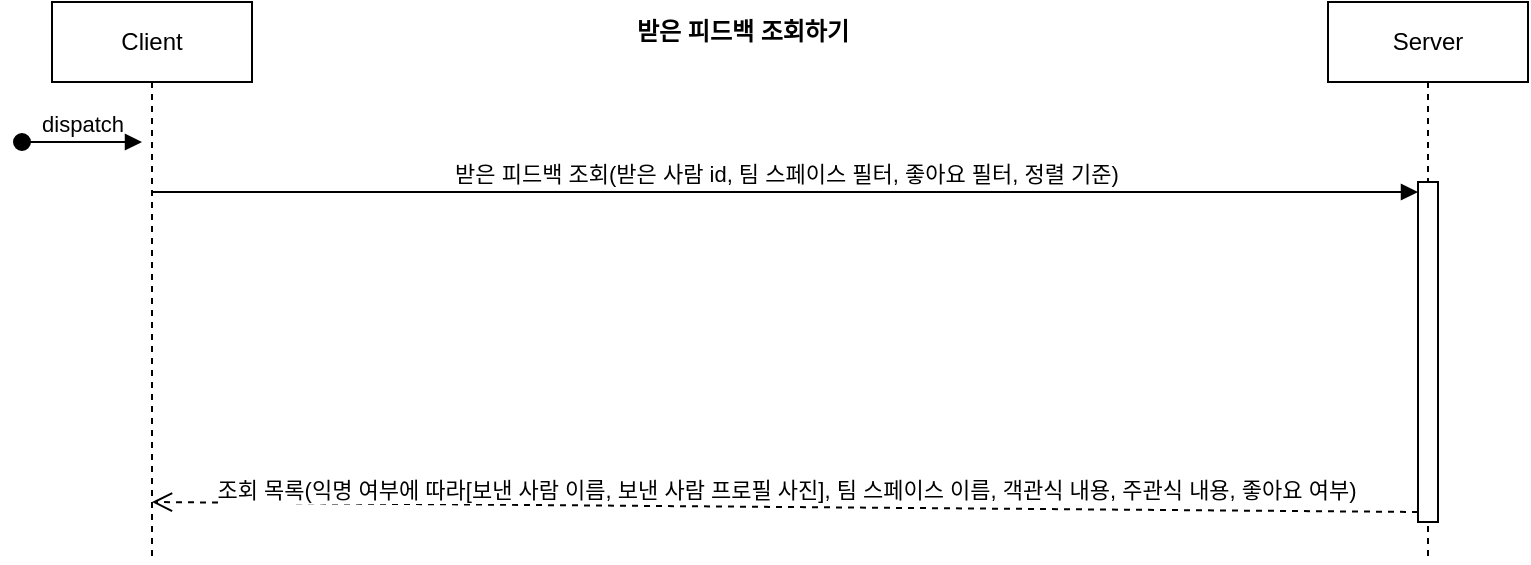<mxfile version="26.0.7" pages="12">
  <diagram name="받은 피드백 조회하기" id="2YBvvXClWsGukQMizWep">
    <mxGraphModel dx="1413" dy="1015" grid="1" gridSize="10" guides="1" tooltips="1" connect="1" arrows="1" fold="1" page="1" pageScale="1" pageWidth="850" pageHeight="1100" math="0" shadow="0">
      <root>
        <mxCell id="0" />
        <mxCell id="1" parent="0" />
        <mxCell id="aM9ryv3xv72pqoxQDRHE-1" value="Client" style="shape=umlLifeline;perimeter=lifelinePerimeter;whiteSpace=wrap;html=1;container=0;dropTarget=0;collapsible=0;recursiveResize=0;outlineConnect=0;portConstraint=eastwest;newEdgeStyle={&quot;edgeStyle&quot;:&quot;elbowEdgeStyle&quot;,&quot;elbow&quot;:&quot;vertical&quot;,&quot;curved&quot;:0,&quot;rounded&quot;:0};" parent="1" vertex="1">
          <mxGeometry x="40" y="40" width="100" height="280" as="geometry" />
        </mxCell>
        <mxCell id="aM9ryv3xv72pqoxQDRHE-3" value="dispatch" style="html=1;verticalAlign=bottom;startArrow=oval;endArrow=block;startSize=8;edgeStyle=elbowEdgeStyle;elbow=vertical;curved=0;rounded=0;" parent="aM9ryv3xv72pqoxQDRHE-1" edge="1">
          <mxGeometry relative="1" as="geometry">
            <mxPoint x="-15" y="70" as="sourcePoint" />
            <mxPoint x="45" y="70" as="targetPoint" />
          </mxGeometry>
        </mxCell>
        <mxCell id="aM9ryv3xv72pqoxQDRHE-5" value="Server" style="shape=umlLifeline;perimeter=lifelinePerimeter;whiteSpace=wrap;html=1;container=0;dropTarget=0;collapsible=0;recursiveResize=0;outlineConnect=0;portConstraint=eastwest;newEdgeStyle={&quot;edgeStyle&quot;:&quot;elbowEdgeStyle&quot;,&quot;elbow&quot;:&quot;vertical&quot;,&quot;curved&quot;:0,&quot;rounded&quot;:0};" parent="1" vertex="1">
          <mxGeometry x="678" y="40" width="100" height="280" as="geometry" />
        </mxCell>
        <mxCell id="s-9JvTO0UeIPesGZr4ma-1" value="" style="html=1;points=[[0,0,0,0,5],[0,1,0,0,-5],[1,0,0,0,5],[1,1,0,0,-5]];perimeter=orthogonalPerimeter;outlineConnect=0;targetShapes=umlLifeline;portConstraint=eastwest;newEdgeStyle={&quot;curved&quot;:0,&quot;rounded&quot;:0};" parent="aM9ryv3xv72pqoxQDRHE-5" vertex="1">
          <mxGeometry x="45" y="90" width="10" height="170" as="geometry" />
        </mxCell>
        <mxCell id="s-9JvTO0UeIPesGZr4ma-2" value="받은 피드백 조회(받은 사람 id, 팀 스페이스 필터, 좋아요 필터, 정렬 기준)" style="html=1;verticalAlign=bottom;endArrow=block;curved=0;rounded=0;entryX=0;entryY=0;entryDx=0;entryDy=5;" parent="1" target="s-9JvTO0UeIPesGZr4ma-1" edge="1">
          <mxGeometry relative="1" as="geometry">
            <mxPoint x="90" y="135" as="sourcePoint" />
          </mxGeometry>
        </mxCell>
        <mxCell id="s-9JvTO0UeIPesGZr4ma-3" value="조회 목록(익명 여부에 따라[보낸 사람 이름, 보낸 사람 프로필 사진], 팀 스페이스 이름, 객관식 내용, 주관식 내용, 좋아요 여부)" style="html=1;verticalAlign=bottom;endArrow=open;dashed=1;endSize=8;curved=0;rounded=0;exitX=0;exitY=1;exitDx=0;exitDy=-5;" parent="1" source="s-9JvTO0UeIPesGZr4ma-1" edge="1">
          <mxGeometry relative="1" as="geometry">
            <mxPoint x="90" y="290" as="targetPoint" />
            <Array as="points">
              <mxPoint x="90" y="290" />
            </Array>
          </mxGeometry>
        </mxCell>
        <mxCell id="lcf-EK3ZAOv7RCgoDrcX-2" value="&lt;b&gt;받은 피드백 조회하기&lt;/b&gt;" style="text;html=1;align=center;verticalAlign=middle;resizable=0;points=[];autosize=1;strokeColor=none;fillColor=none;" parent="1" vertex="1">
          <mxGeometry x="325" y="40" width="120" height="30" as="geometry" />
        </mxCell>
      </root>
    </mxGraphModel>
  </diagram>
  <diagram id="Kp5R_LXOT8-5ZwDLZzYL" name="보낸 피드백 조회하기">
    <mxGraphModel dx="1413" dy="1015" grid="1" gridSize="10" guides="1" tooltips="1" connect="1" arrows="1" fold="1" page="1" pageScale="1" pageWidth="827" pageHeight="1169" math="0" shadow="0">
      <root>
        <mxCell id="0" />
        <mxCell id="1" parent="0" />
        <mxCell id="dkmC50aeuiwO-QU_w2Op-1" value="Client" style="shape=umlLifeline;perimeter=lifelinePerimeter;whiteSpace=wrap;html=1;container=0;dropTarget=0;collapsible=0;recursiveResize=0;outlineConnect=0;portConstraint=eastwest;newEdgeStyle={&quot;edgeStyle&quot;:&quot;elbowEdgeStyle&quot;,&quot;elbow&quot;:&quot;vertical&quot;,&quot;curved&quot;:0,&quot;rounded&quot;:0};" vertex="1" parent="1">
          <mxGeometry x="300" y="140" width="100" height="280" as="geometry" />
        </mxCell>
        <mxCell id="dkmC50aeuiwO-QU_w2Op-2" value="dispatch" style="html=1;verticalAlign=bottom;startArrow=oval;endArrow=block;startSize=8;edgeStyle=elbowEdgeStyle;elbow=vertical;curved=0;rounded=0;" edge="1" parent="dkmC50aeuiwO-QU_w2Op-1">
          <mxGeometry relative="1" as="geometry">
            <mxPoint x="-15" y="70" as="sourcePoint" />
            <mxPoint x="45" y="70" as="targetPoint" />
          </mxGeometry>
        </mxCell>
        <mxCell id="dkmC50aeuiwO-QU_w2Op-3" value="Server" style="shape=umlLifeline;perimeter=lifelinePerimeter;whiteSpace=wrap;html=1;container=0;dropTarget=0;collapsible=0;recursiveResize=0;outlineConnect=0;portConstraint=eastwest;newEdgeStyle={&quot;edgeStyle&quot;:&quot;elbowEdgeStyle&quot;,&quot;elbow&quot;:&quot;vertical&quot;,&quot;curved&quot;:0,&quot;rounded&quot;:0};" vertex="1" parent="1">
          <mxGeometry x="938" y="140" width="100" height="280" as="geometry" />
        </mxCell>
        <mxCell id="dkmC50aeuiwO-QU_w2Op-4" value="" style="html=1;points=[[0,0,0,0,5],[0,1,0,0,-5],[1,0,0,0,5],[1,1,0,0,-5]];perimeter=orthogonalPerimeter;outlineConnect=0;targetShapes=umlLifeline;portConstraint=eastwest;newEdgeStyle={&quot;curved&quot;:0,&quot;rounded&quot;:0};" vertex="1" parent="dkmC50aeuiwO-QU_w2Op-3">
          <mxGeometry x="45" y="90" width="10" height="170" as="geometry" />
        </mxCell>
        <mxCell id="dkmC50aeuiwO-QU_w2Op-5" value="보낸 피드백 조회(보낸 사람 id, 팀 스페이스 필터, 정렬 기준)" style="html=1;verticalAlign=bottom;endArrow=block;curved=0;rounded=0;entryX=0;entryY=0;entryDx=0;entryDy=5;" edge="1" parent="1" target="dkmC50aeuiwO-QU_w2Op-4">
          <mxGeometry relative="1" as="geometry">
            <mxPoint x="350" y="235" as="sourcePoint" />
          </mxGeometry>
        </mxCell>
        <mxCell id="dkmC50aeuiwO-QU_w2Op-6" value="조회 목록(받은 사람 이름, 받은 사람 프로필 사진, 팀 스페이스 이름, 객관식 내용, 주관식 내용, 좋아요 여부, 익명 여부)" style="html=1;verticalAlign=bottom;endArrow=open;dashed=1;endSize=8;curved=0;rounded=0;exitX=0;exitY=1;exitDx=0;exitDy=-5;" edge="1" parent="1" source="dkmC50aeuiwO-QU_w2Op-4">
          <mxGeometry relative="1" as="geometry">
            <mxPoint x="350" y="390" as="targetPoint" />
            <Array as="points">
              <mxPoint x="350" y="390" />
            </Array>
          </mxGeometry>
        </mxCell>
        <mxCell id="dkmC50aeuiwO-QU_w2Op-7" value="&lt;b&gt;보낸 피드백 조회하기&lt;/b&gt;" style="text;html=1;align=center;verticalAlign=middle;resizable=0;points=[];autosize=1;strokeColor=none;fillColor=none;" vertex="1" parent="1">
          <mxGeometry x="586" y="140" width="120" height="30" as="geometry" />
        </mxCell>
      </root>
    </mxGraphModel>
  </diagram>
  <diagram id="Vw_HuNbZzEUWXS8rF-7q" name="수시 피드백 보내기">
    <mxGraphModel dx="1413" dy="1015" grid="1" gridSize="10" guides="1" tooltips="1" connect="1" arrows="1" fold="1" page="1" pageScale="1" pageWidth="827" pageHeight="1169" math="0" shadow="0">
      <root>
        <mxCell id="0" />
        <mxCell id="1" parent="0" />
        <mxCell id="MOzmviFzJnh4Iqiewz44-1" value="Client" style="shape=umlLifeline;perimeter=lifelinePerimeter;whiteSpace=wrap;html=1;container=0;dropTarget=0;collapsible=0;recursiveResize=0;outlineConnect=0;portConstraint=eastwest;newEdgeStyle={&quot;edgeStyle&quot;:&quot;elbowEdgeStyle&quot;,&quot;elbow&quot;:&quot;vertical&quot;,&quot;curved&quot;:0,&quot;rounded&quot;:0};" vertex="1" parent="1">
          <mxGeometry x="380" y="260" width="100" height="280" as="geometry" />
        </mxCell>
        <mxCell id="MOzmviFzJnh4Iqiewz44-2" value="dispatch" style="html=1;verticalAlign=bottom;startArrow=oval;endArrow=block;startSize=8;edgeStyle=elbowEdgeStyle;elbow=vertical;curved=0;rounded=0;" edge="1" parent="MOzmviFzJnh4Iqiewz44-1">
          <mxGeometry relative="1" as="geometry">
            <mxPoint x="-15" y="70" as="sourcePoint" />
            <mxPoint x="45" y="70" as="targetPoint" />
          </mxGeometry>
        </mxCell>
        <mxCell id="MOzmviFzJnh4Iqiewz44-3" value="Server" style="shape=umlLifeline;perimeter=lifelinePerimeter;whiteSpace=wrap;html=1;container=0;dropTarget=0;collapsible=0;recursiveResize=0;outlineConnect=0;portConstraint=eastwest;newEdgeStyle={&quot;edgeStyle&quot;:&quot;elbowEdgeStyle&quot;,&quot;elbow&quot;:&quot;vertical&quot;,&quot;curved&quot;:0,&quot;rounded&quot;:0};" vertex="1" parent="1">
          <mxGeometry x="980" y="260" width="100" height="280" as="geometry" />
        </mxCell>
        <mxCell id="MOzmviFzJnh4Iqiewz44-4" value="" style="html=1;points=[[0,0,0,0,5],[0,1,0,0,-5],[1,0,0,0,5],[1,1,0,0,-5]];perimeter=orthogonalPerimeter;outlineConnect=0;targetShapes=umlLifeline;portConstraint=eastwest;newEdgeStyle={&quot;curved&quot;:0,&quot;rounded&quot;:0};" vertex="1" parent="MOzmviFzJnh4Iqiewz44-3">
          <mxGeometry x="45" y="90" width="10" height="170" as="geometry" />
        </mxCell>
        <mxCell id="MOzmviFzJnh4Iqiewz44-5" value="피드백 방향에 따른&amp;nbsp;&lt;div&gt;객관식 유효성 검증&lt;/div&gt;" style="html=1;align=left;spacingLeft=2;endArrow=block;rounded=0;edgeStyle=orthogonalEdgeStyle;curved=0;rounded=0;" edge="1" parent="MOzmviFzJnh4Iqiewz44-3">
          <mxGeometry relative="1" as="geometry">
            <mxPoint x="50" y="110" as="sourcePoint" />
            <Array as="points">
              <mxPoint x="80" y="140" />
            </Array>
            <mxPoint x="55" y="140.0" as="targetPoint" />
          </mxGeometry>
        </mxCell>
        <mxCell id="MOzmviFzJnh4Iqiewz44-6" value="수시 피드백 보내기(받는 사람 ID, 팀 스페이스 ID, 피드백 방향, 객관식 내용, 주관식 내용, 익명 여부 )" style="html=1;verticalAlign=bottom;endArrow=block;curved=0;rounded=0;entryX=0;entryY=0;entryDx=0;entryDy=5;" edge="1" parent="1" target="MOzmviFzJnh4Iqiewz44-4">
          <mxGeometry relative="1" as="geometry">
            <mxPoint x="430" y="355" as="sourcePoint" />
          </mxGeometry>
        </mxCell>
        <mxCell id="MOzmviFzJnh4Iqiewz44-7" value="완료 여부 반환" style="html=1;verticalAlign=bottom;endArrow=open;dashed=1;endSize=8;curved=0;rounded=0;exitX=0;exitY=1;exitDx=0;exitDy=-5;" edge="1" parent="1" source="MOzmviFzJnh4Iqiewz44-4">
          <mxGeometry relative="1" as="geometry">
            <mxPoint x="430" y="510" as="targetPoint" />
            <Array as="points">
              <mxPoint x="430" y="510" />
            </Array>
          </mxGeometry>
        </mxCell>
        <mxCell id="MOzmviFzJnh4Iqiewz44-8" value="&#39;피드백 생성&#39; 이벤트 발행" style="html=1;verticalAlign=bottom;endArrow=open;curved=0;rounded=0;endFill=0;" edge="1" parent="1" source="MOzmviFzJnh4Iqiewz44-4">
          <mxGeometry width="80" relative="1" as="geometry">
            <mxPoint x="1050" y="490" as="sourcePoint" />
            <mxPoint x="1170" y="490" as="targetPoint" />
          </mxGeometry>
        </mxCell>
        <mxCell id="MOzmviFzJnh4Iqiewz44-9" value="&lt;b&gt;수시 피드백 보내기&lt;/b&gt;" style="text;html=1;align=center;verticalAlign=middle;resizable=0;points=[];autosize=1;strokeColor=none;fillColor=none;" vertex="1" parent="1">
          <mxGeometry x="670" y="260" width="110" height="30" as="geometry" />
        </mxCell>
      </root>
    </mxGraphModel>
  </diagram>
  <diagram id="t0Bgt9Zdm48LsBPRDMPG" name="정기 피드백 건너뛰기">
    <mxGraphModel dx="1413" dy="1015" grid="1" gridSize="10" guides="1" tooltips="1" connect="1" arrows="1" fold="1" page="1" pageScale="1" pageWidth="827" pageHeight="1169" math="0" shadow="0">
      <root>
        <mxCell id="0" />
        <mxCell id="1" parent="0" />
        <mxCell id="KNi__RMbyHBlT5ikfDXt-1" value="Client" style="shape=umlLifeline;perimeter=lifelinePerimeter;whiteSpace=wrap;html=1;container=0;dropTarget=0;collapsible=0;recursiveResize=0;outlineConnect=0;portConstraint=eastwest;newEdgeStyle={&quot;edgeStyle&quot;:&quot;elbowEdgeStyle&quot;,&quot;elbow&quot;:&quot;vertical&quot;,&quot;curved&quot;:0,&quot;rounded&quot;:0};" vertex="1" parent="1">
          <mxGeometry x="460" y="290" width="100" height="280" as="geometry" />
        </mxCell>
        <mxCell id="KNi__RMbyHBlT5ikfDXt-2" value="dispatch" style="html=1;verticalAlign=bottom;startArrow=oval;endArrow=block;startSize=8;edgeStyle=elbowEdgeStyle;elbow=vertical;curved=0;rounded=0;" edge="1" parent="KNi__RMbyHBlT5ikfDXt-1">
          <mxGeometry relative="1" as="geometry">
            <mxPoint x="-15" y="70" as="sourcePoint" />
            <mxPoint x="45" y="70" as="targetPoint" />
          </mxGeometry>
        </mxCell>
        <mxCell id="KNi__RMbyHBlT5ikfDXt-3" value="Server" style="shape=umlLifeline;perimeter=lifelinePerimeter;whiteSpace=wrap;html=1;container=0;dropTarget=0;collapsible=0;recursiveResize=0;outlineConnect=0;portConstraint=eastwest;newEdgeStyle={&quot;edgeStyle&quot;:&quot;elbowEdgeStyle&quot;,&quot;elbow&quot;:&quot;vertical&quot;,&quot;curved&quot;:0,&quot;rounded&quot;:0};" vertex="1" parent="1">
          <mxGeometry x="1060" y="290" width="100" height="280" as="geometry" />
        </mxCell>
        <mxCell id="KNi__RMbyHBlT5ikfDXt-4" value="" style="html=1;points=[[0,0,0,0,5],[0,1,0,0,-5],[1,0,0,0,5],[1,1,0,0,-5]];perimeter=orthogonalPerimeter;outlineConnect=0;targetShapes=umlLifeline;portConstraint=eastwest;newEdgeStyle={&quot;curved&quot;:0,&quot;rounded&quot;:0};" vertex="1" parent="KNi__RMbyHBlT5ikfDXt-3">
          <mxGeometry x="45" y="90" width="10" height="170" as="geometry" />
        </mxCell>
        <mxCell id="KNi__RMbyHBlT5ikfDXt-5" value="정기 피드백 건너뛰기(일정 ID)" style="html=1;verticalAlign=bottom;endArrow=block;curved=0;rounded=0;entryX=0;entryY=0;entryDx=0;entryDy=5;" edge="1" parent="1" target="KNi__RMbyHBlT5ikfDXt-4">
          <mxGeometry relative="1" as="geometry">
            <mxPoint x="510" y="385" as="sourcePoint" />
          </mxGeometry>
        </mxCell>
        <mxCell id="KNi__RMbyHBlT5ikfDXt-6" value="피드백 건너뛰기 결과 반환" style="html=1;verticalAlign=bottom;endArrow=open;dashed=1;endSize=8;curved=0;rounded=0;exitX=0;exitY=1;exitDx=0;exitDy=-5;" edge="1" parent="1" source="KNi__RMbyHBlT5ikfDXt-4">
          <mxGeometry relative="1" as="geometry">
            <mxPoint x="510" y="540" as="targetPoint" />
            <Array as="points">
              <mxPoint x="510" y="540" />
            </Array>
          </mxGeometry>
        </mxCell>
        <mxCell id="KNi__RMbyHBlT5ikfDXt-7" value="&lt;b&gt;정기 피드백 건너뛰기&lt;/b&gt;" style="text;html=1;align=center;verticalAlign=middle;resizable=0;points=[];autosize=1;strokeColor=none;fillColor=none;" vertex="1" parent="1">
          <mxGeometry x="745" y="290" width="120" height="30" as="geometry" />
        </mxCell>
      </root>
    </mxGraphModel>
  </diagram>
  <diagram id="VulN-yhPXSYKGdvZ1mZQ" name="정기 피드백 미완료 팀원 조회하기">
    <mxGraphModel dx="1413" dy="1015" grid="1" gridSize="10" guides="1" tooltips="1" connect="1" arrows="1" fold="1" page="1" pageScale="1" pageWidth="827" pageHeight="1169" math="0" shadow="0">
      <root>
        <mxCell id="0" />
        <mxCell id="1" parent="0" />
        <mxCell id="L7PThfKvN5xsNRosawcn-1" value="Client" style="shape=umlLifeline;perimeter=lifelinePerimeter;whiteSpace=wrap;html=1;container=0;dropTarget=0;collapsible=0;recursiveResize=0;outlineConnect=0;portConstraint=eastwest;newEdgeStyle={&quot;edgeStyle&quot;:&quot;elbowEdgeStyle&quot;,&quot;elbow&quot;:&quot;vertical&quot;,&quot;curved&quot;:0,&quot;rounded&quot;:0};" vertex="1" parent="1">
          <mxGeometry x="490" y="370" width="100" height="280" as="geometry" />
        </mxCell>
        <mxCell id="L7PThfKvN5xsNRosawcn-2" value="dispatch" style="html=1;verticalAlign=bottom;startArrow=oval;endArrow=block;startSize=8;edgeStyle=elbowEdgeStyle;elbow=vertical;curved=0;rounded=0;" edge="1" parent="L7PThfKvN5xsNRosawcn-1">
          <mxGeometry relative="1" as="geometry">
            <mxPoint x="-15" y="70" as="sourcePoint" />
            <mxPoint x="45" y="70" as="targetPoint" />
          </mxGeometry>
        </mxCell>
        <mxCell id="L7PThfKvN5xsNRosawcn-3" value="Server" style="shape=umlLifeline;perimeter=lifelinePerimeter;whiteSpace=wrap;html=1;container=0;dropTarget=0;collapsible=0;recursiveResize=0;outlineConnect=0;portConstraint=eastwest;newEdgeStyle={&quot;edgeStyle&quot;:&quot;elbowEdgeStyle&quot;,&quot;elbow&quot;:&quot;vertical&quot;,&quot;curved&quot;:0,&quot;rounded&quot;:0};" vertex="1" parent="1">
          <mxGeometry x="1090" y="370" width="100" height="280" as="geometry" />
        </mxCell>
        <mxCell id="L7PThfKvN5xsNRosawcn-4" value="" style="html=1;points=[[0,0,0,0,5],[0,1,0,0,-5],[1,0,0,0,5],[1,1,0,0,-5]];perimeter=orthogonalPerimeter;outlineConnect=0;targetShapes=umlLifeline;portConstraint=eastwest;newEdgeStyle={&quot;curved&quot;:0,&quot;rounded&quot;:0};" vertex="1" parent="L7PThfKvN5xsNRosawcn-3">
          <mxGeometry x="45" y="90" width="10" height="170" as="geometry" />
        </mxCell>
        <mxCell id="L7PThfKvN5xsNRosawcn-5" value="정기 피드백 미완료 팀원 조회(일정 ID)" style="html=1;verticalAlign=bottom;endArrow=block;curved=0;rounded=0;entryX=0;entryY=0;entryDx=0;entryDy=5;" edge="1" parent="1" target="L7PThfKvN5xsNRosawcn-4">
          <mxGeometry relative="1" as="geometry">
            <mxPoint x="540" y="465" as="sourcePoint" />
          </mxGeometry>
        </mxCell>
        <mxCell id="L7PThfKvN5xsNRosawcn-6" value="아직 피드백을 작성하지 않은 팀원들의 (id, 이름, 프로필 사진) 반환&amp;nbsp;" style="html=1;verticalAlign=bottom;endArrow=open;dashed=1;endSize=8;curved=0;rounded=0;exitX=0;exitY=1;exitDx=0;exitDy=-5;" edge="1" parent="1" source="L7PThfKvN5xsNRosawcn-4">
          <mxGeometry relative="1" as="geometry">
            <mxPoint x="540" y="620" as="targetPoint" />
            <Array as="points">
              <mxPoint x="540" y="620" />
            </Array>
          </mxGeometry>
        </mxCell>
        <mxCell id="L7PThfKvN5xsNRosawcn-7" value="&lt;b&gt;정기 피드백 미완료 팀원 조회하기&lt;/b&gt;" style="text;html=1;align=center;verticalAlign=middle;resizable=0;points=[];autosize=1;strokeColor=none;fillColor=none;" vertex="1" parent="1">
          <mxGeometry x="744" y="370" width="180" height="30" as="geometry" />
        </mxCell>
      </root>
    </mxGraphModel>
  </diagram>
  <diagram id="9W0iGbh6O9V2vdu4KYqa" name="정기 피드백 보내기">
    <mxGraphModel dx="1413" dy="1015" grid="1" gridSize="10" guides="1" tooltips="1" connect="1" arrows="1" fold="1" page="1" pageScale="1" pageWidth="827" pageHeight="1169" math="0" shadow="0">
      <root>
        <mxCell id="0" />
        <mxCell id="1" parent="0" />
        <mxCell id="SZYdlw0xP13SpRUJrkkW-1" value="Client" style="shape=umlLifeline;perimeter=lifelinePerimeter;whiteSpace=wrap;html=1;container=0;dropTarget=0;collapsible=0;recursiveResize=0;outlineConnect=0;portConstraint=eastwest;newEdgeStyle={&quot;edgeStyle&quot;:&quot;elbowEdgeStyle&quot;,&quot;elbow&quot;:&quot;vertical&quot;,&quot;curved&quot;:0,&quot;rounded&quot;:0};" vertex="1" parent="1">
          <mxGeometry x="440" y="190" width="100" height="280" as="geometry" />
        </mxCell>
        <mxCell id="SZYdlw0xP13SpRUJrkkW-2" value="dispatch" style="html=1;verticalAlign=bottom;startArrow=oval;endArrow=block;startSize=8;edgeStyle=elbowEdgeStyle;elbow=vertical;curved=0;rounded=0;" edge="1" parent="SZYdlw0xP13SpRUJrkkW-1">
          <mxGeometry relative="1" as="geometry">
            <mxPoint x="-15" y="70" as="sourcePoint" />
            <mxPoint x="45" y="70" as="targetPoint" />
          </mxGeometry>
        </mxCell>
        <mxCell id="SZYdlw0xP13SpRUJrkkW-3" value="Server" style="shape=umlLifeline;perimeter=lifelinePerimeter;whiteSpace=wrap;html=1;container=0;dropTarget=0;collapsible=0;recursiveResize=0;outlineConnect=0;portConstraint=eastwest;newEdgeStyle={&quot;edgeStyle&quot;:&quot;elbowEdgeStyle&quot;,&quot;elbow&quot;:&quot;vertical&quot;,&quot;curved&quot;:0,&quot;rounded&quot;:0};" vertex="1" parent="1">
          <mxGeometry x="1040" y="190" width="100" height="280" as="geometry" />
        </mxCell>
        <mxCell id="SZYdlw0xP13SpRUJrkkW-4" value="" style="html=1;points=[[0,0,0,0,5],[0,1,0,0,-5],[1,0,0,0,5],[1,1,0,0,-5]];perimeter=orthogonalPerimeter;outlineConnect=0;targetShapes=umlLifeline;portConstraint=eastwest;newEdgeStyle={&quot;curved&quot;:0,&quot;rounded&quot;:0};" vertex="1" parent="SZYdlw0xP13SpRUJrkkW-3">
          <mxGeometry x="45" y="90" width="10" height="170" as="geometry" />
        </mxCell>
        <mxCell id="SZYdlw0xP13SpRUJrkkW-5" value="피드백 방향에 따른&amp;nbsp;&lt;div&gt;객관식 유효성 검증&lt;/div&gt;" style="html=1;align=left;spacingLeft=2;endArrow=block;rounded=0;edgeStyle=orthogonalEdgeStyle;curved=0;rounded=0;" edge="1" parent="SZYdlw0xP13SpRUJrkkW-3">
          <mxGeometry relative="1" as="geometry">
            <mxPoint x="50" y="110" as="sourcePoint" />
            <Array as="points">
              <mxPoint x="80" y="140" />
            </Array>
            <mxPoint x="55" y="140.0" as="targetPoint" />
          </mxGeometry>
        </mxCell>
        <mxCell id="SZYdlw0xP13SpRUJrkkW-6" value="정기 피드백 보내기(일정 ID, 받는 사람 ID, 팀 스페이스 ID, 피드백 방향, 객관식 내용, 주관식 내용, 익명 여부 )" style="html=1;verticalAlign=bottom;endArrow=block;curved=0;rounded=0;entryX=0;entryY=0;entryDx=0;entryDy=5;" edge="1" parent="1" target="SZYdlw0xP13SpRUJrkkW-4">
          <mxGeometry relative="1" as="geometry">
            <mxPoint x="490" y="285" as="sourcePoint" />
          </mxGeometry>
        </mxCell>
        <mxCell id="SZYdlw0xP13SpRUJrkkW-7" value="완료 여부 반환" style="html=1;verticalAlign=bottom;endArrow=open;dashed=1;endSize=8;curved=0;rounded=0;exitX=0;exitY=1;exitDx=0;exitDy=-5;" edge="1" parent="1" source="SZYdlw0xP13SpRUJrkkW-4">
          <mxGeometry relative="1" as="geometry">
            <mxPoint x="490" y="440" as="targetPoint" />
            <Array as="points">
              <mxPoint x="490" y="440" />
            </Array>
          </mxGeometry>
        </mxCell>
        <mxCell id="SZYdlw0xP13SpRUJrkkW-8" value="&#39;피드백 생성&#39; 이벤트 발행" style="html=1;verticalAlign=bottom;endArrow=open;curved=0;rounded=0;endFill=0;" edge="1" parent="1" source="SZYdlw0xP13SpRUJrkkW-4">
          <mxGeometry width="80" relative="1" as="geometry">
            <mxPoint x="1110" y="420" as="sourcePoint" />
            <mxPoint x="1230" y="420" as="targetPoint" />
          </mxGeometry>
        </mxCell>
        <mxCell id="SZYdlw0xP13SpRUJrkkW-9" value="&lt;b&gt;정기 피드백 보내기&lt;/b&gt;" style="text;html=1;align=center;verticalAlign=middle;resizable=0;points=[];autosize=1;strokeColor=none;fillColor=none;" vertex="1" parent="1">
          <mxGeometry x="730" y="190" width="110" height="30" as="geometry" />
        </mxCell>
      </root>
    </mxGraphModel>
  </diagram>
  <diagram id="0x5W5qtpJ4vnARLyG3fH" name="피드백 내용 AI 다듬기">
    <mxGraphModel dx="1413" dy="1015" grid="1" gridSize="10" guides="1" tooltips="1" connect="1" arrows="1" fold="1" page="1" pageScale="1" pageWidth="827" pageHeight="1169" math="0" shadow="0">
      <root>
        <mxCell id="0" />
        <mxCell id="1" parent="0" />
        <mxCell id="ttk8kgKUxnNj2eYU_Km--1" value="Client" style="shape=umlLifeline;perimeter=lifelinePerimeter;whiteSpace=wrap;html=1;container=0;dropTarget=0;collapsible=0;recursiveResize=0;outlineConnect=0;portConstraint=eastwest;newEdgeStyle={&quot;edgeStyle&quot;:&quot;elbowEdgeStyle&quot;,&quot;elbow&quot;:&quot;vertical&quot;,&quot;curved&quot;:0,&quot;rounded&quot;:0};" vertex="1" parent="1">
          <mxGeometry x="390" y="360" width="100" height="320" as="geometry" />
        </mxCell>
        <mxCell id="ttk8kgKUxnNj2eYU_Km--2" value="dispatch" style="html=1;verticalAlign=bottom;startArrow=oval;endArrow=block;startSize=8;edgeStyle=elbowEdgeStyle;elbow=vertical;curved=0;rounded=0;" edge="1" parent="ttk8kgKUxnNj2eYU_Km--1">
          <mxGeometry relative="1" as="geometry">
            <mxPoint x="-15" y="70" as="sourcePoint" />
            <mxPoint x="45" y="70" as="targetPoint" />
          </mxGeometry>
        </mxCell>
        <mxCell id="ttk8kgKUxnNj2eYU_Km--3" value="Server" style="shape=umlLifeline;perimeter=lifelinePerimeter;whiteSpace=wrap;html=1;container=0;dropTarget=0;collapsible=0;recursiveResize=0;outlineConnect=0;portConstraint=eastwest;newEdgeStyle={&quot;edgeStyle&quot;:&quot;elbowEdgeStyle&quot;,&quot;elbow&quot;:&quot;vertical&quot;,&quot;curved&quot;:0,&quot;rounded&quot;:0};" vertex="1" parent="1">
          <mxGeometry x="735" y="360" width="100" height="320" as="geometry" />
        </mxCell>
        <mxCell id="ttk8kgKUxnNj2eYU_Km--4" value="" style="html=1;points=[[0,0,0,0,5],[0,1,0,0,-5],[1,0,0,0,5],[1,1,0,0,-5]];perimeter=orthogonalPerimeter;outlineConnect=0;targetShapes=umlLifeline;portConstraint=eastwest;newEdgeStyle={&quot;curved&quot;:0,&quot;rounded&quot;:0};" vertex="1" parent="ttk8kgKUxnNj2eYU_Km--3">
          <mxGeometry x="45" y="80" width="10" height="200" as="geometry" />
        </mxCell>
        <mxCell id="ttk8kgKUxnNj2eYU_Km--5" value="이전 요청 횟수 3회 미만 검증" style="html=1;align=left;spacingLeft=2;endArrow=block;rounded=0;edgeStyle=orthogonalEdgeStyle;curved=0;rounded=0;" edge="1" parent="ttk8kgKUxnNj2eYU_Km--3">
          <mxGeometry relative="1" as="geometry">
            <mxPoint x="50" y="90" as="sourcePoint" />
            <Array as="points">
              <mxPoint x="80" y="120" />
            </Array>
            <mxPoint x="55" y="120" as="targetPoint" />
          </mxGeometry>
        </mxCell>
        <mxCell id="ttk8kgKUxnNj2eYU_Km--6" value="피드백 다듬기 요청(객관식 내용, 주관식 내용, 수신자 ID)" style="html=1;verticalAlign=bottom;endArrow=block;curved=0;rounded=0;entryX=0;entryY=0;entryDx=0;entryDy=5;" edge="1" parent="1" target="ttk8kgKUxnNj2eYU_Km--4">
          <mxGeometry relative="1" as="geometry">
            <mxPoint x="440" y="445" as="sourcePoint" />
          </mxGeometry>
        </mxCell>
        <mxCell id="ttk8kgKUxnNj2eYU_Km--7" value="AI 서버" style="shape=umlLifeline;perimeter=lifelinePerimeter;whiteSpace=wrap;html=1;container=0;dropTarget=0;collapsible=0;recursiveResize=0;outlineConnect=0;portConstraint=eastwest;newEdgeStyle={&quot;edgeStyle&quot;:&quot;elbowEdgeStyle&quot;,&quot;elbow&quot;:&quot;vertical&quot;,&quot;curved&quot;:0,&quot;rounded&quot;:0};" vertex="1" parent="1">
          <mxGeometry x="1050" y="360" width="100" height="320" as="geometry" />
        </mxCell>
        <mxCell id="ttk8kgKUxnNj2eYU_Km--8" value="" style="html=1;points=[[0,0,0,0,5],[0,1,0,0,-5],[1,0,0,0,5],[1,1,0,0,-5]];perimeter=orthogonalPerimeter;outlineConnect=0;targetShapes=umlLifeline;portConstraint=eastwest;newEdgeStyle={&quot;curved&quot;:0,&quot;rounded&quot;:0};" vertex="1" parent="ttk8kgKUxnNj2eYU_Km--7">
          <mxGeometry x="45" y="150" width="10" height="80" as="geometry" />
        </mxCell>
        <mxCell id="ttk8kgKUxnNj2eYU_Km--9" value="다듬기 결과 반환(남은 요청 횟수, 다듬은 주관식 내용)" style="html=1;verticalAlign=bottom;endArrow=open;dashed=1;endSize=8;curved=0;rounded=0;exitX=0;exitY=1;exitDx=0;exitDy=-5;" edge="1" parent="1" source="ttk8kgKUxnNj2eYU_Km--4" target="ttk8kgKUxnNj2eYU_Km--1">
          <mxGeometry x="-0.002" relative="1" as="geometry">
            <mxPoint x="440" y="515" as="targetPoint" />
            <mxPoint as="offset" />
          </mxGeometry>
        </mxCell>
        <mxCell id="ttk8kgKUxnNj2eYU_Km--10" value="AI 다듬기 API 호출" style="html=1;verticalAlign=bottom;endArrow=block;curved=0;rounded=0;entryX=0;entryY=0;entryDx=0;entryDy=5;" edge="1" parent="1" target="ttk8kgKUxnNj2eYU_Km--8">
          <mxGeometry relative="1" as="geometry">
            <mxPoint x="785" y="515" as="sourcePoint" />
          </mxGeometry>
        </mxCell>
        <mxCell id="ttk8kgKUxnNj2eYU_Km--11" value="다듬기 결과 반환" style="html=1;verticalAlign=bottom;endArrow=open;dashed=1;endSize=8;curved=0;rounded=0;exitX=0;exitY=1;exitDx=0;exitDy=-5;" edge="1" parent="1" source="ttk8kgKUxnNj2eYU_Km--8">
          <mxGeometry relative="1" as="geometry">
            <mxPoint x="785" y="585" as="targetPoint" />
          </mxGeometry>
        </mxCell>
        <mxCell id="ttk8kgKUxnNj2eYU_Km--12" value="&lt;b&gt;피드백 내용 AI 다듬기&lt;/b&gt;" style="text;html=1;align=center;verticalAlign=middle;whiteSpace=wrap;rounded=0;" vertex="1" parent="1">
          <mxGeometry x="707.5" y="320" width="155" height="30" as="geometry" />
        </mxCell>
      </root>
    </mxGraphModel>
  </diagram>
  <diagram id="pW6AoVzt6mv1C4MsbdI9" name="피드백 리포트 조회하기">
    <mxGraphModel dx="1413" dy="1015" grid="1" gridSize="10" guides="1" tooltips="1" connect="1" arrows="1" fold="1" page="1" pageScale="1" pageWidth="827" pageHeight="1169" math="0" shadow="0">
      <root>
        <mxCell id="0" />
        <mxCell id="1" parent="0" />
        <mxCell id="i4US0uSQQL3sDcrPP484-1" value="Client" style="shape=umlLifeline;perimeter=lifelinePerimeter;whiteSpace=wrap;html=1;container=0;dropTarget=0;collapsible=0;recursiveResize=0;outlineConnect=0;portConstraint=eastwest;newEdgeStyle={&quot;edgeStyle&quot;:&quot;elbowEdgeStyle&quot;,&quot;elbow&quot;:&quot;vertical&quot;,&quot;curved&quot;:0,&quot;rounded&quot;:0};" vertex="1" parent="1">
          <mxGeometry x="380" y="280" width="100" height="280" as="geometry" />
        </mxCell>
        <mxCell id="i4US0uSQQL3sDcrPP484-2" value="dispatch" style="html=1;verticalAlign=bottom;startArrow=oval;endArrow=block;startSize=8;edgeStyle=elbowEdgeStyle;elbow=vertical;curved=0;rounded=0;" edge="1" parent="i4US0uSQQL3sDcrPP484-1">
          <mxGeometry relative="1" as="geometry">
            <mxPoint x="-15" y="70" as="sourcePoint" />
            <mxPoint x="45" y="70" as="targetPoint" />
          </mxGeometry>
        </mxCell>
        <mxCell id="i4US0uSQQL3sDcrPP484-3" value="Server" style="shape=umlLifeline;perimeter=lifelinePerimeter;whiteSpace=wrap;html=1;container=0;dropTarget=0;collapsible=0;recursiveResize=0;outlineConnect=0;portConstraint=eastwest;newEdgeStyle={&quot;edgeStyle&quot;:&quot;elbowEdgeStyle&quot;,&quot;elbow&quot;:&quot;vertical&quot;,&quot;curved&quot;:0,&quot;rounded&quot;:0};" vertex="1" parent="1">
          <mxGeometry x="998" y="280" width="100" height="280" as="geometry" />
        </mxCell>
        <mxCell id="i4US0uSQQL3sDcrPP484-4" value="" style="html=1;points=[[0,0,0,0,5],[0,1,0,0,-5],[1,0,0,0,5],[1,1,0,0,-5]];perimeter=orthogonalPerimeter;outlineConnect=0;targetShapes=umlLifeline;portConstraint=eastwest;newEdgeStyle={&quot;curved&quot;:0,&quot;rounded&quot;:0};" vertex="1" parent="i4US0uSQQL3sDcrPP484-3">
          <mxGeometry x="45" y="90" width="10" height="170" as="geometry" />
        </mxCell>
        <mxCell id="i4US0uSQQL3sDcrPP484-5" value="" style="html=1;points=[[0,0,0,0,5],[0,1,0,0,-5],[1,0,0,0,5],[1,1,0,0,-5]];perimeter=orthogonalPerimeter;outlineConnect=0;targetShapes=umlLifeline;portConstraint=eastwest;newEdgeStyle={&quot;curved&quot;:0,&quot;rounded&quot;:0};" vertex="1" parent="i4US0uSQQL3sDcrPP484-3">
          <mxGeometry x="50" y="130" width="10" height="40" as="geometry" />
        </mxCell>
        <mxCell id="i4US0uSQQL3sDcrPP484-6" value="피드백 리포트&amp;nbsp;&lt;div&gt;존재여부 검증&lt;/div&gt;" style="html=1;align=left;spacingLeft=2;endArrow=block;rounded=0;edgeStyle=orthogonalEdgeStyle;curved=0;rounded=0;" edge="1" parent="i4US0uSQQL3sDcrPP484-3" target="i4US0uSQQL3sDcrPP484-5">
          <mxGeometry relative="1" as="geometry">
            <mxPoint x="55" y="110" as="sourcePoint" />
            <Array as="points">
              <mxPoint x="85" y="140" />
            </Array>
          </mxGeometry>
        </mxCell>
        <mxCell id="i4US0uSQQL3sDcrPP484-7" value="피드백 리포트 조회하기(받은 사람 ID)" style="html=1;verticalAlign=bottom;endArrow=block;curved=0;rounded=0;entryX=0;entryY=0;entryDx=0;entryDy=5;" edge="1" parent="1" target="i4US0uSQQL3sDcrPP484-4">
          <mxGeometry relative="1" as="geometry">
            <mxPoint x="430" y="375" as="sourcePoint" />
          </mxGeometry>
        </mxCell>
        <mxCell id="i4US0uSQQL3sDcrPP484-8" value="조회결과 반환(한눈에 보기 리스트(카테고리, 칭찬해요 개수, 아쉬워요 개수), 전체보기 리스트(키워드, 칭찬해요 개수, 아쉬워요 개수) )" style="html=1;verticalAlign=bottom;endArrow=open;dashed=1;endSize=8;curved=0;rounded=0;exitX=0;exitY=1;exitDx=0;exitDy=-5;" edge="1" parent="1" source="i4US0uSQQL3sDcrPP484-4">
          <mxGeometry relative="1" as="geometry">
            <mxPoint x="430" y="530" as="targetPoint" />
            <Array as="points">
              <mxPoint x="430" y="530" />
            </Array>
          </mxGeometry>
        </mxCell>
        <mxCell id="i4US0uSQQL3sDcrPP484-9" value="&lt;b&gt;피드백 리포트 조회하기&lt;/b&gt;" style="text;html=1;align=center;verticalAlign=middle;resizable=0;points=[];autosize=1;strokeColor=none;fillColor=none;" vertex="1" parent="1">
          <mxGeometry x="660" y="280" width="130" height="30" as="geometry" />
        </mxCell>
      </root>
    </mxGraphModel>
  </diagram>
  <diagram id="QiHniy4A_r20_KZMKfZF" name="피드백 요청하기">
    <mxGraphModel dx="1413" dy="1015" grid="1" gridSize="10" guides="1" tooltips="1" connect="1" arrows="1" fold="1" page="1" pageScale="1" pageWidth="827" pageHeight="1169" math="0" shadow="0">
      <root>
        <mxCell id="0" />
        <mxCell id="1" parent="0" />
        <mxCell id="Ju9tjWAuhf83DQURyoAj-1" value="Client" style="shape=umlLifeline;perimeter=lifelinePerimeter;whiteSpace=wrap;html=1;container=0;dropTarget=0;collapsible=0;recursiveResize=0;outlineConnect=0;portConstraint=eastwest;newEdgeStyle={&quot;edgeStyle&quot;:&quot;elbowEdgeStyle&quot;,&quot;elbow&quot;:&quot;vertical&quot;,&quot;curved&quot;:0,&quot;rounded&quot;:0};" vertex="1" parent="1">
          <mxGeometry x="450" y="380" width="100" height="280" as="geometry" />
        </mxCell>
        <mxCell id="Ju9tjWAuhf83DQURyoAj-2" value="dispatch" style="html=1;verticalAlign=bottom;startArrow=oval;endArrow=block;startSize=8;edgeStyle=elbowEdgeStyle;elbow=vertical;curved=0;rounded=0;" edge="1" parent="Ju9tjWAuhf83DQURyoAj-1">
          <mxGeometry relative="1" as="geometry">
            <mxPoint x="-15" y="70" as="sourcePoint" />
            <mxPoint x="45" y="70" as="targetPoint" />
          </mxGeometry>
        </mxCell>
        <mxCell id="Ju9tjWAuhf83DQURyoAj-3" value="Server" style="shape=umlLifeline;perimeter=lifelinePerimeter;whiteSpace=wrap;html=1;container=0;dropTarget=0;collapsible=0;recursiveResize=0;outlineConnect=0;portConstraint=eastwest;newEdgeStyle={&quot;edgeStyle&quot;:&quot;elbowEdgeStyle&quot;,&quot;elbow&quot;:&quot;vertical&quot;,&quot;curved&quot;:0,&quot;rounded&quot;:0};" vertex="1" parent="1">
          <mxGeometry x="1050" y="380" width="100" height="280" as="geometry" />
        </mxCell>
        <mxCell id="Ju9tjWAuhf83DQURyoAj-4" value="" style="html=1;points=[[0,0,0,0,5],[0,1,0,0,-5],[1,0,0,0,5],[1,1,0,0,-5]];perimeter=orthogonalPerimeter;outlineConnect=0;targetShapes=umlLifeline;portConstraint=eastwest;newEdgeStyle={&quot;curved&quot;:0,&quot;rounded&quot;:0};" vertex="1" parent="Ju9tjWAuhf83DQURyoAj-3">
          <mxGeometry x="45" y="90" width="10" height="170" as="geometry" />
        </mxCell>
        <mxCell id="Ju9tjWAuhf83DQURyoAj-5" value="" style="html=1;points=[[0,0,0,0,5],[0,1,0,0,-5],[1,0,0,0,5],[1,1,0,0,-5]];perimeter=orthogonalPerimeter;outlineConnect=0;targetShapes=umlLifeline;portConstraint=eastwest;newEdgeStyle={&quot;curved&quot;:0,&quot;rounded&quot;:0};" vertex="1" parent="Ju9tjWAuhf83DQURyoAj-3">
          <mxGeometry x="50" y="150" width="10" height="40" as="geometry" />
        </mxCell>
        <mxCell id="Ju9tjWAuhf83DQURyoAj-6" value="이미 요청한 적 있는지 확인" style="html=1;align=left;spacingLeft=2;endArrow=block;rounded=0;edgeStyle=orthogonalEdgeStyle;curved=0;rounded=0;" edge="1" parent="Ju9tjWAuhf83DQURyoAj-3" target="Ju9tjWAuhf83DQURyoAj-5">
          <mxGeometry relative="1" as="geometry">
            <mxPoint x="55" y="130" as="sourcePoint" />
            <Array as="points">
              <mxPoint x="85" y="160" />
            </Array>
          </mxGeometry>
        </mxCell>
        <mxCell id="Ju9tjWAuhf83DQURyoAj-7" value="피드백 요청(요청할 사용자 id, 요청사항 본문)" style="html=1;verticalAlign=bottom;endArrow=block;curved=0;rounded=0;entryX=0;entryY=0;entryDx=0;entryDy=5;" edge="1" parent="1" target="Ju9tjWAuhf83DQURyoAj-4">
          <mxGeometry relative="1" as="geometry">
            <mxPoint x="500" y="475" as="sourcePoint" />
          </mxGeometry>
        </mxCell>
        <mxCell id="Ju9tjWAuhf83DQURyoAj-8" value="요청 결과 반환" style="html=1;verticalAlign=bottom;endArrow=open;dashed=1;endSize=8;curved=0;rounded=0;exitX=0;exitY=1;exitDx=0;exitDy=-5;" edge="1" parent="1" source="Ju9tjWAuhf83DQURyoAj-4">
          <mxGeometry relative="1" as="geometry">
            <mxPoint x="500" y="630" as="targetPoint" />
            <Array as="points">
              <mxPoint x="500" y="630" />
            </Array>
          </mxGeometry>
        </mxCell>
        <mxCell id="Ju9tjWAuhf83DQURyoAj-9" value="&#39;피드백 요청&#39; 이벤트 발행" style="html=1;verticalAlign=bottom;endArrow=open;curved=0;rounded=0;endFill=0;" edge="1" parent="1" source="Ju9tjWAuhf83DQURyoAj-4">
          <mxGeometry width="80" relative="1" as="geometry">
            <mxPoint x="1120" y="610" as="sourcePoint" />
            <mxPoint x="1240" y="610" as="targetPoint" />
          </mxGeometry>
        </mxCell>
        <mxCell id="Ju9tjWAuhf83DQURyoAj-10" value="&lt;b&gt;피드백 요청하기&lt;/b&gt;" style="text;html=1;align=center;verticalAlign=middle;resizable=0;points=[];autosize=1;strokeColor=none;fillColor=none;" vertex="1" parent="1">
          <mxGeometry x="760" y="380" width="100" height="30" as="geometry" />
        </mxCell>
      </root>
    </mxGraphModel>
  </diagram>
  <diagram id="w2yt2YA7I8c4Mtw6yKzz" name="피드백 좋아요/취소">
    <mxGraphModel dx="1413" dy="1015" grid="1" gridSize="10" guides="1" tooltips="1" connect="1" arrows="1" fold="1" page="1" pageScale="1" pageWidth="827" pageHeight="1169" math="0" shadow="0">
      <root>
        <mxCell id="0" />
        <mxCell id="1" parent="0" />
        <mxCell id="YpDQgMqMNaTcLVmHzmz4-1" value="Client" style="shape=umlLifeline;perimeter=lifelinePerimeter;whiteSpace=wrap;html=1;container=0;dropTarget=0;collapsible=0;recursiveResize=0;outlineConnect=0;portConstraint=eastwest;newEdgeStyle={&quot;edgeStyle&quot;:&quot;elbowEdgeStyle&quot;,&quot;elbow&quot;:&quot;vertical&quot;,&quot;curved&quot;:0,&quot;rounded&quot;:0};" vertex="1" parent="1">
          <mxGeometry x="530" y="420" width="100" height="280" as="geometry" />
        </mxCell>
        <mxCell id="YpDQgMqMNaTcLVmHzmz4-2" value="dispatch" style="html=1;verticalAlign=bottom;startArrow=oval;endArrow=block;startSize=8;edgeStyle=elbowEdgeStyle;elbow=vertical;curved=0;rounded=0;" edge="1" parent="YpDQgMqMNaTcLVmHzmz4-1">
          <mxGeometry relative="1" as="geometry">
            <mxPoint x="-15" y="70" as="sourcePoint" />
            <mxPoint x="45" y="70" as="targetPoint" />
          </mxGeometry>
        </mxCell>
        <mxCell id="YpDQgMqMNaTcLVmHzmz4-3" value="Server" style="shape=umlLifeline;perimeter=lifelinePerimeter;whiteSpace=wrap;html=1;container=0;dropTarget=0;collapsible=0;recursiveResize=0;outlineConnect=0;portConstraint=eastwest;newEdgeStyle={&quot;edgeStyle&quot;:&quot;elbowEdgeStyle&quot;,&quot;elbow&quot;:&quot;vertical&quot;,&quot;curved&quot;:0,&quot;rounded&quot;:0};" vertex="1" parent="1">
          <mxGeometry x="1130" y="420" width="100" height="280" as="geometry" />
        </mxCell>
        <mxCell id="YpDQgMqMNaTcLVmHzmz4-4" value="" style="html=1;points=[[0,0,0,0,5],[0,1,0,0,-5],[1,0,0,0,5],[1,1,0,0,-5]];perimeter=orthogonalPerimeter;outlineConnect=0;targetShapes=umlLifeline;portConstraint=eastwest;newEdgeStyle={&quot;curved&quot;:0,&quot;rounded&quot;:0};" vertex="1" parent="YpDQgMqMNaTcLVmHzmz4-3">
          <mxGeometry x="45" y="90" width="10" height="170" as="geometry" />
        </mxCell>
        <mxCell id="YpDQgMqMNaTcLVmHzmz4-5" value="피드백 좋아요 요청(좋아요/취소 여부, 피드백 id)" style="html=1;verticalAlign=bottom;endArrow=block;curved=0;rounded=0;entryX=0;entryY=0;entryDx=0;entryDy=5;" edge="1" parent="1" target="YpDQgMqMNaTcLVmHzmz4-4">
          <mxGeometry relative="1" as="geometry">
            <mxPoint x="580" y="515" as="sourcePoint" />
          </mxGeometry>
        </mxCell>
        <mxCell id="YpDQgMqMNaTcLVmHzmz4-6" value="피드백 좋아요 처리 결과 반환(좋아요/취소 반영 후 상태)" style="html=1;verticalAlign=bottom;endArrow=open;dashed=1;endSize=8;curved=0;rounded=0;exitX=0;exitY=1;exitDx=0;exitDy=-5;" edge="1" parent="1" source="YpDQgMqMNaTcLVmHzmz4-4">
          <mxGeometry relative="1" as="geometry">
            <mxPoint x="580" y="670" as="targetPoint" />
            <Array as="points">
              <mxPoint x="580" y="670" />
            </Array>
          </mxGeometry>
        </mxCell>
        <mxCell id="YpDQgMqMNaTcLVmHzmz4-7" value="&lt;span class=&quot;notion-enable-hover&quot; data-token-index=&quot;0&quot; style=&quot;&quot;&gt;&#39;피드백 변경&#39; 이벤트 발행&lt;/span&gt;" style="html=1;verticalAlign=bottom;endArrow=open;curved=0;rounded=0;endFill=0;" edge="1" parent="1" source="YpDQgMqMNaTcLVmHzmz4-4">
          <mxGeometry width="80" relative="1" as="geometry">
            <mxPoint x="1200" y="650" as="sourcePoint" />
            <mxPoint x="1320" y="650" as="targetPoint" />
          </mxGeometry>
        </mxCell>
        <mxCell id="YpDQgMqMNaTcLVmHzmz4-8" value="&lt;b&gt;피드백 좋아요/취소&lt;/b&gt;" style="text;html=1;align=center;verticalAlign=middle;resizable=0;points=[];autosize=1;strokeColor=none;fillColor=none;" vertex="1" parent="1">
          <mxGeometry x="830" y="420" width="110" height="30" as="geometry" />
        </mxCell>
      </root>
    </mxGraphModel>
  </diagram>
  <diagram id="OoImam2XuC8tR1X23xOY" name="회고 작성하기">
    <mxGraphModel dx="1413" dy="1015" grid="1" gridSize="10" guides="1" tooltips="1" connect="1" arrows="1" fold="1" page="1" pageScale="1" pageWidth="827" pageHeight="1169" math="0" shadow="0">
      <root>
        <mxCell id="0" />
        <mxCell id="1" parent="0" />
        <mxCell id="QB_lO8_gJk6iq8D-0d7t-1" value="Client" style="shape=umlLifeline;perimeter=lifelinePerimeter;whiteSpace=wrap;html=1;container=0;dropTarget=0;collapsible=0;recursiveResize=0;outlineConnect=0;portConstraint=eastwest;newEdgeStyle={&quot;edgeStyle&quot;:&quot;elbowEdgeStyle&quot;,&quot;elbow&quot;:&quot;vertical&quot;,&quot;curved&quot;:0,&quot;rounded&quot;:0};" vertex="1" parent="1">
          <mxGeometry x="390" y="480" width="100" height="280" as="geometry" />
        </mxCell>
        <mxCell id="QB_lO8_gJk6iq8D-0d7t-2" value="dispatch" style="html=1;verticalAlign=bottom;startArrow=oval;endArrow=block;startSize=8;edgeStyle=elbowEdgeStyle;elbow=vertical;curved=0;rounded=0;" edge="1" parent="QB_lO8_gJk6iq8D-0d7t-1">
          <mxGeometry relative="1" as="geometry">
            <mxPoint x="-15" y="70" as="sourcePoint" />
            <mxPoint x="45" y="70" as="targetPoint" />
          </mxGeometry>
        </mxCell>
        <mxCell id="QB_lO8_gJk6iq8D-0d7t-3" value="Server" style="shape=umlLifeline;perimeter=lifelinePerimeter;whiteSpace=wrap;html=1;container=0;dropTarget=0;collapsible=0;recursiveResize=0;outlineConnect=0;portConstraint=eastwest;newEdgeStyle={&quot;edgeStyle&quot;:&quot;elbowEdgeStyle&quot;,&quot;elbow&quot;:&quot;vertical&quot;,&quot;curved&quot;:0,&quot;rounded&quot;:0};" vertex="1" parent="1">
          <mxGeometry x="990" y="480" width="100" height="280" as="geometry" />
        </mxCell>
        <mxCell id="QB_lO8_gJk6iq8D-0d7t-4" value="" style="html=1;points=[[0,0,0,0,5],[0,1,0,0,-5],[1,0,0,0,5],[1,1,0,0,-5]];perimeter=orthogonalPerimeter;outlineConnect=0;targetShapes=umlLifeline;portConstraint=eastwest;newEdgeStyle={&quot;curved&quot;:0,&quot;rounded&quot;:0};" vertex="1" parent="QB_lO8_gJk6iq8D-0d7t-3">
          <mxGeometry x="45" y="90" width="10" height="170" as="geometry" />
        </mxCell>
        <mxCell id="QB_lO8_gJk6iq8D-0d7t-5" value="회고 작성하기(내용)" style="html=1;verticalAlign=bottom;endArrow=block;curved=0;rounded=0;entryX=0;entryY=0;entryDx=0;entryDy=5;" edge="1" parent="1" target="QB_lO8_gJk6iq8D-0d7t-4">
          <mxGeometry relative="1" as="geometry">
            <mxPoint x="440" y="575" as="sourcePoint" />
          </mxGeometry>
        </mxCell>
        <mxCell id="QB_lO8_gJk6iq8D-0d7t-6" value="회고 작성 완료 여부 반환" style="html=1;verticalAlign=bottom;endArrow=open;dashed=1;endSize=8;curved=0;rounded=0;exitX=0;exitY=1;exitDx=0;exitDy=-5;" edge="1" parent="1" source="QB_lO8_gJk6iq8D-0d7t-4">
          <mxGeometry relative="1" as="geometry">
            <mxPoint x="440" y="730" as="targetPoint" />
            <Array as="points">
              <mxPoint x="440" y="730" />
            </Array>
          </mxGeometry>
        </mxCell>
        <mxCell id="QB_lO8_gJk6iq8D-0d7t-7" value="&lt;b&gt;회고 작성하기&lt;/b&gt;" style="text;html=1;align=center;verticalAlign=middle;resizable=0;points=[];autosize=1;strokeColor=none;fillColor=none;" vertex="1" parent="1">
          <mxGeometry x="690" y="480" width="90" height="30" as="geometry" />
        </mxCell>
      </root>
    </mxGraphModel>
  </diagram>
  <diagram id="cHa8HsVPh0ziRVfmNuqM" name="회고 조회하기">
    <mxGraphModel dx="1413" dy="1015" grid="1" gridSize="10" guides="1" tooltips="1" connect="1" arrows="1" fold="1" page="1" pageScale="1" pageWidth="827" pageHeight="1169" math="0" shadow="0">
      <root>
        <mxCell id="0" />
        <mxCell id="1" parent="0" />
        <mxCell id="4RDxh085Y6oiRy48s4HM-1" value="Client" style="shape=umlLifeline;perimeter=lifelinePerimeter;whiteSpace=wrap;html=1;container=0;dropTarget=0;collapsible=0;recursiveResize=0;outlineConnect=0;portConstraint=eastwest;newEdgeStyle={&quot;edgeStyle&quot;:&quot;elbowEdgeStyle&quot;,&quot;elbow&quot;:&quot;vertical&quot;,&quot;curved&quot;:0,&quot;rounded&quot;:0};" vertex="1" parent="1">
          <mxGeometry x="290" y="500" width="100" height="280" as="geometry" />
        </mxCell>
        <mxCell id="4RDxh085Y6oiRy48s4HM-2" value="dispatch" style="html=1;verticalAlign=bottom;startArrow=oval;endArrow=block;startSize=8;edgeStyle=elbowEdgeStyle;elbow=vertical;curved=0;rounded=0;" edge="1" parent="4RDxh085Y6oiRy48s4HM-1">
          <mxGeometry relative="1" as="geometry">
            <mxPoint x="-15" y="70" as="sourcePoint" />
            <mxPoint x="45" y="70" as="targetPoint" />
          </mxGeometry>
        </mxCell>
        <mxCell id="4RDxh085Y6oiRy48s4HM-3" value="Server" style="shape=umlLifeline;perimeter=lifelinePerimeter;whiteSpace=wrap;html=1;container=0;dropTarget=0;collapsible=0;recursiveResize=0;outlineConnect=0;portConstraint=eastwest;newEdgeStyle={&quot;edgeStyle&quot;:&quot;elbowEdgeStyle&quot;,&quot;elbow&quot;:&quot;vertical&quot;,&quot;curved&quot;:0,&quot;rounded&quot;:0};" vertex="1" parent="1">
          <mxGeometry x="890" y="500" width="100" height="280" as="geometry" />
        </mxCell>
        <mxCell id="4RDxh085Y6oiRy48s4HM-4" value="" style="html=1;points=[[0,0,0,0,5],[0,1,0,0,-5],[1,0,0,0,5],[1,1,0,0,-5]];perimeter=orthogonalPerimeter;outlineConnect=0;targetShapes=umlLifeline;portConstraint=eastwest;newEdgeStyle={&quot;curved&quot;:0,&quot;rounded&quot;:0};" vertex="1" parent="4RDxh085Y6oiRy48s4HM-3">
          <mxGeometry x="45" y="90" width="10" height="170" as="geometry" />
        </mxCell>
        <mxCell id="4RDxh085Y6oiRy48s4HM-5" value="회고 조회하기(작성자 id)" style="html=1;verticalAlign=bottom;endArrow=block;curved=0;rounded=0;entryX=0;entryY=0;entryDx=0;entryDy=5;" edge="1" parent="1" target="4RDxh085Y6oiRy48s4HM-4">
          <mxGeometry relative="1" as="geometry">
            <mxPoint x="340" y="595" as="sourcePoint" />
          </mxGeometry>
        </mxCell>
        <mxCell id="4RDxh085Y6oiRy48s4HM-6" value="조회한 회고 목록 반환(내용)" style="html=1;verticalAlign=bottom;endArrow=open;dashed=1;endSize=8;curved=0;rounded=0;exitX=0;exitY=1;exitDx=0;exitDy=-5;" edge="1" parent="1" source="4RDxh085Y6oiRy48s4HM-4">
          <mxGeometry relative="1" as="geometry">
            <mxPoint x="340" y="750" as="targetPoint" />
            <Array as="points">
              <mxPoint x="340" y="750" />
            </Array>
          </mxGeometry>
        </mxCell>
        <mxCell id="4RDxh085Y6oiRy48s4HM-7" value="&lt;b&gt;회고 조회하기&lt;/b&gt;" style="text;html=1;align=center;verticalAlign=middle;resizable=0;points=[];autosize=1;strokeColor=none;fillColor=none;" vertex="1" parent="1">
          <mxGeometry x="590" y="500" width="90" height="30" as="geometry" />
        </mxCell>
      </root>
    </mxGraphModel>
  </diagram>
</mxfile>
